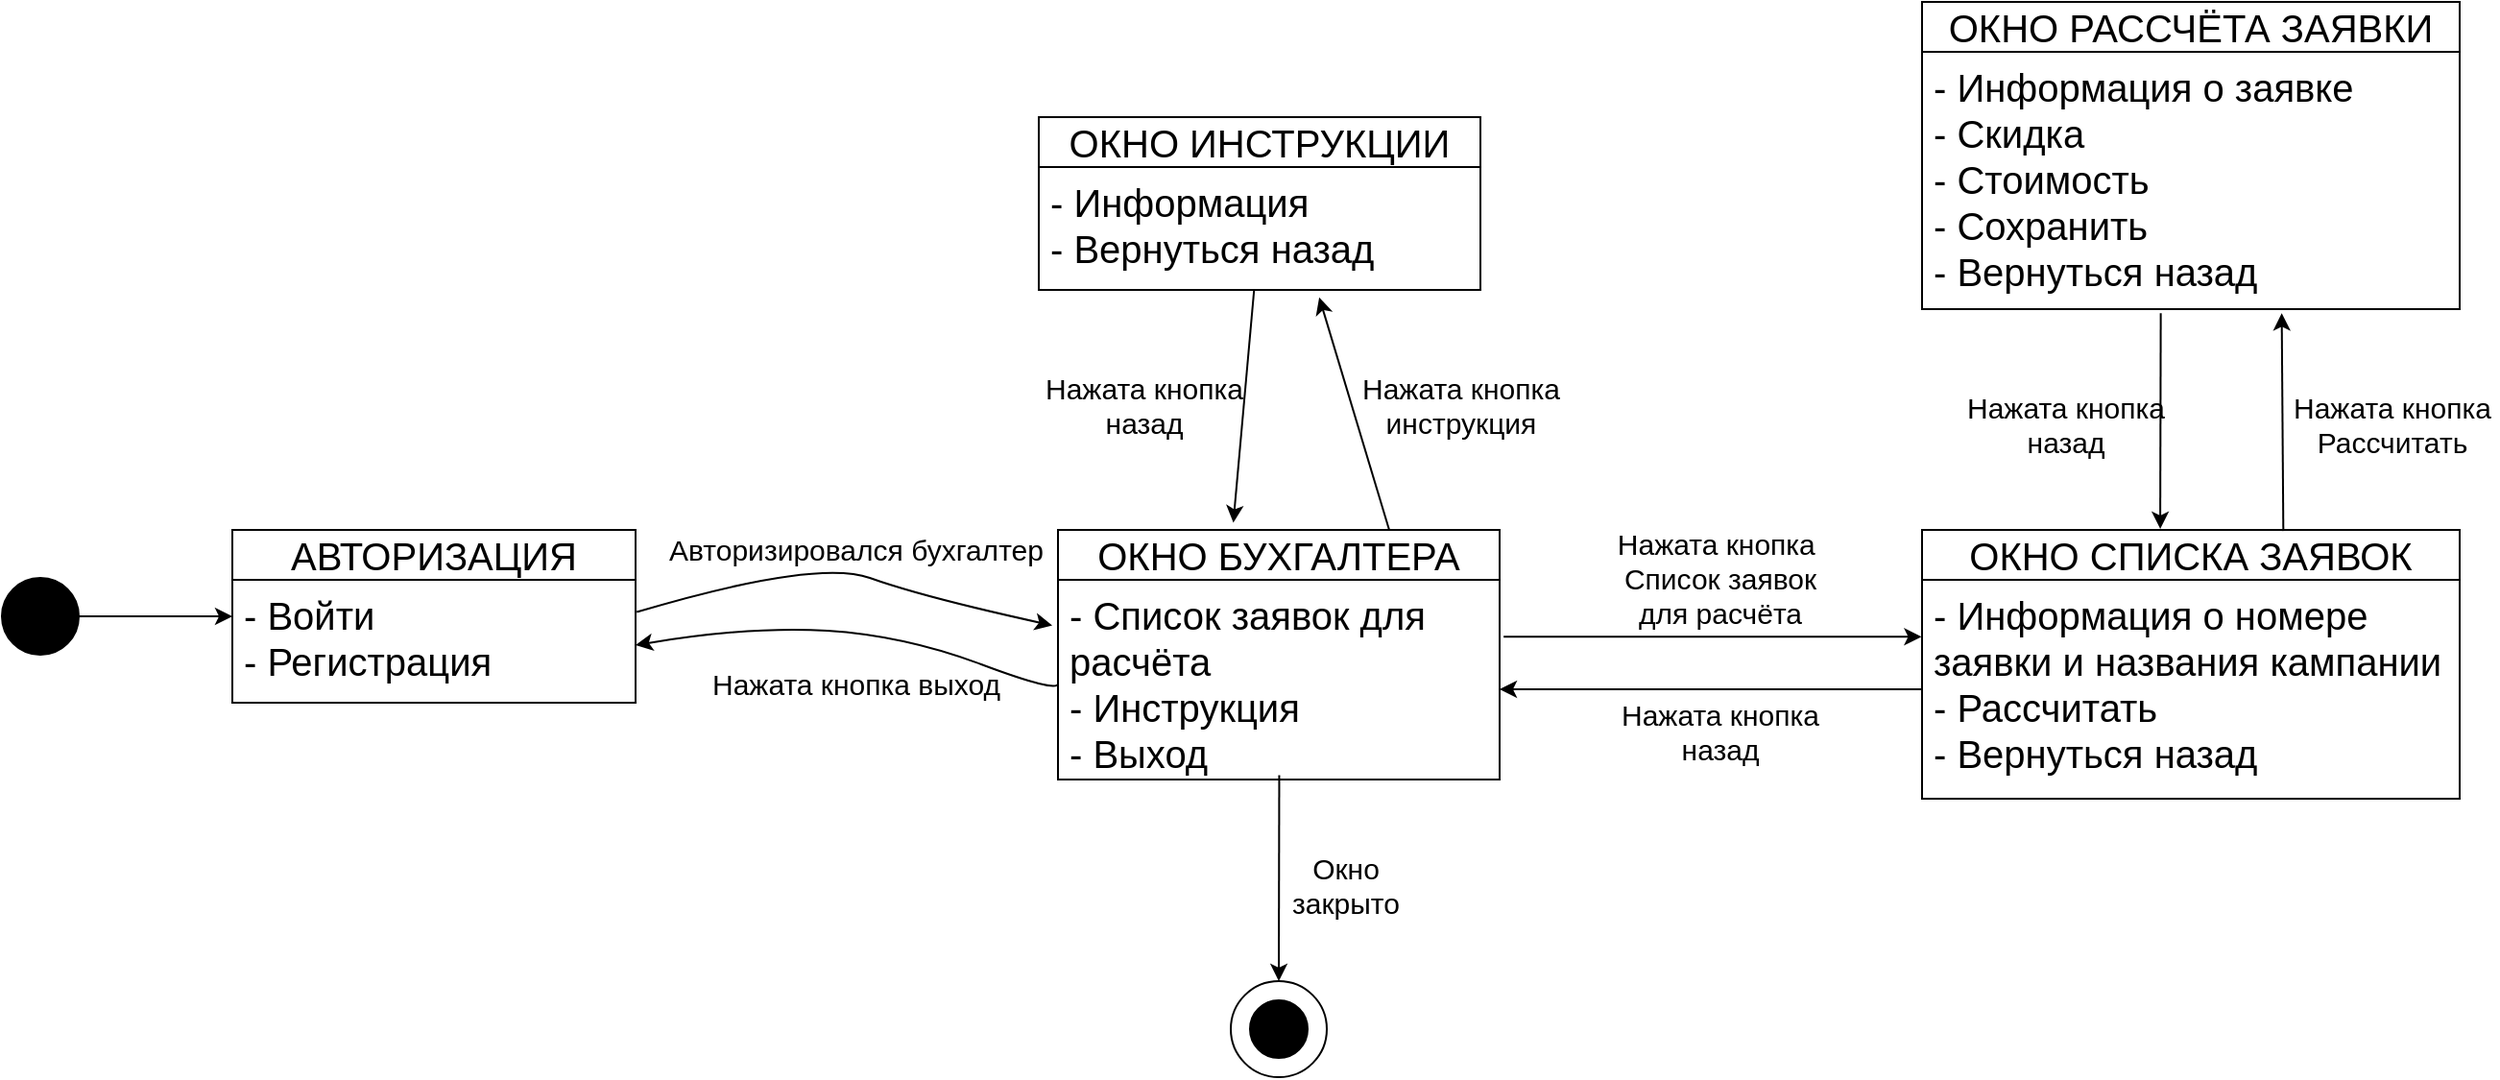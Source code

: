 <mxfile version="22.1.2" type="device">
  <diagram name="Страница — 1" id="lkYuGJLyNGcTrVCLsHxo">
    <mxGraphModel dx="1350" dy="3216" grid="1" gridSize="10" guides="1" tooltips="1" connect="1" arrows="1" fold="1" page="1" pageScale="1" pageWidth="827" pageHeight="1169" math="0" shadow="0">
      <root>
        <mxCell id="0" />
        <mxCell id="1" parent="0" />
        <mxCell id="7-FcqRPI2WA3gZW7aKjd-1" value="" style="ellipse;whiteSpace=wrap;html=1;fillColor=#000000;" vertex="1" parent="1">
          <mxGeometry x="40" y="200" width="40" height="40" as="geometry" />
        </mxCell>
        <mxCell id="7-FcqRPI2WA3gZW7aKjd-2" value="" style="endArrow=classic;html=1;rounded=0;exitX=1;exitY=0.5;exitDx=0;exitDy=0;" edge="1" parent="1" source="7-FcqRPI2WA3gZW7aKjd-1">
          <mxGeometry width="50" height="50" relative="1" as="geometry">
            <mxPoint x="280" y="400" as="sourcePoint" />
            <mxPoint x="160.0" y="220" as="targetPoint" />
          </mxGeometry>
        </mxCell>
        <mxCell id="7-FcqRPI2WA3gZW7aKjd-3" value="&lt;font style=&quot;font-size: 20px;&quot;&gt;АВТОРИЗАЦИЯ&lt;/font&gt;" style="swimlane;fontStyle=0;childLayout=stackLayout;horizontal=1;startSize=26;fillColor=none;horizontalStack=0;resizeParent=1;resizeParentMax=0;resizeLast=0;collapsible=1;marginBottom=0;whiteSpace=wrap;html=1;" vertex="1" parent="1">
          <mxGeometry x="160" y="175" width="210" height="90" as="geometry">
            <mxRectangle x="160" y="188" width="190" height="40" as="alternateBounds" />
          </mxGeometry>
        </mxCell>
        <mxCell id="7-FcqRPI2WA3gZW7aKjd-4" value="&lt;font style=&quot;font-size: 20px;&quot;&gt;- Войти&lt;br&gt;- Регистрация&lt;br&gt;&lt;/font&gt;" style="text;strokeColor=none;fillColor=none;align=left;verticalAlign=top;spacingLeft=4;spacingRight=4;overflow=hidden;rotatable=0;points=[[0,0.5],[1,0.5]];portConstraint=eastwest;whiteSpace=wrap;html=1;" vertex="1" parent="7-FcqRPI2WA3gZW7aKjd-3">
          <mxGeometry y="26" width="210" height="64" as="geometry" />
        </mxCell>
        <mxCell id="7-FcqRPI2WA3gZW7aKjd-5" value="&lt;font style=&quot;font-size: 20px;&quot;&gt;ОКНО БУХГАЛТЕРА&lt;/font&gt;" style="swimlane;fontStyle=0;childLayout=stackLayout;horizontal=1;startSize=26;fillColor=none;horizontalStack=0;resizeParent=1;resizeParentMax=0;resizeLast=0;collapsible=1;marginBottom=0;whiteSpace=wrap;html=1;" vertex="1" parent="1">
          <mxGeometry x="590" y="175" width="230" height="130" as="geometry">
            <mxRectangle x="160" y="188" width="190" height="40" as="alternateBounds" />
          </mxGeometry>
        </mxCell>
        <mxCell id="7-FcqRPI2WA3gZW7aKjd-6" value="&lt;font style=&quot;font-size: 20px;&quot;&gt;- Список заявок для расчёта&lt;br&gt;- Инструкция&lt;br&gt;- Выход&lt;br&gt;&lt;/font&gt;" style="text;strokeColor=none;fillColor=none;align=left;verticalAlign=top;spacingLeft=4;spacingRight=4;overflow=hidden;rotatable=0;points=[[0,0.5],[1,0.5]];portConstraint=eastwest;whiteSpace=wrap;html=1;" vertex="1" parent="7-FcqRPI2WA3gZW7aKjd-5">
          <mxGeometry y="26" width="230" height="104" as="geometry" />
        </mxCell>
        <mxCell id="7-FcqRPI2WA3gZW7aKjd-7" value="&lt;font style=&quot;font-size: 15px;&quot;&gt;Авторизировался бухгалтер&lt;/font&gt;" style="text;html=1;strokeColor=none;fillColor=none;align=center;verticalAlign=middle;whiteSpace=wrap;rounded=0;" vertex="1" parent="1">
          <mxGeometry x="380" y="165" width="210" height="40" as="geometry" />
        </mxCell>
        <mxCell id="7-FcqRPI2WA3gZW7aKjd-8" value="&lt;font style=&quot;font-size: 15px;&quot;&gt;Нажата кнопка выход&lt;/font&gt;" style="text;html=1;strokeColor=none;fillColor=none;align=center;verticalAlign=middle;whiteSpace=wrap;rounded=0;" vertex="1" parent="1">
          <mxGeometry x="380" y="235" width="210" height="40" as="geometry" />
        </mxCell>
        <mxCell id="7-FcqRPI2WA3gZW7aKjd-9" value="" style="curved=1;endArrow=classic;html=1;rounded=0;exitX=1;exitY=0.5;exitDx=0;exitDy=0;" edge="1" parent="1" source="7-FcqRPI2WA3gZW7aKjd-8">
          <mxGeometry width="50" height="50" relative="1" as="geometry">
            <mxPoint x="610" y="330" as="sourcePoint" />
            <mxPoint x="370" y="235" as="targetPoint" />
            <Array as="points">
              <mxPoint x="590" y="260" />
              <mxPoint x="510" y="230" />
              <mxPoint x="430" y="225" />
            </Array>
          </mxGeometry>
        </mxCell>
        <mxCell id="7-FcqRPI2WA3gZW7aKjd-10" value="" style="curved=1;endArrow=classic;html=1;rounded=0;exitX=1.003;exitY=0.262;exitDx=0;exitDy=0;exitPerimeter=0;entryX=-0.013;entryY=0.228;entryDx=0;entryDy=0;entryPerimeter=0;" edge="1" parent="1" source="7-FcqRPI2WA3gZW7aKjd-4" target="7-FcqRPI2WA3gZW7aKjd-6">
          <mxGeometry width="50" height="50" relative="1" as="geometry">
            <mxPoint x="414" y="175" as="sourcePoint" />
            <mxPoint x="580" y="218" as="targetPoint" />
            <Array as="points">
              <mxPoint x="464" y="190" />
              <mxPoint x="520" y="210" />
            </Array>
          </mxGeometry>
        </mxCell>
        <mxCell id="7-FcqRPI2WA3gZW7aKjd-11" value="" style="ellipse;whiteSpace=wrap;html=1;" vertex="1" parent="1">
          <mxGeometry x="680" y="410" width="50" height="50" as="geometry" />
        </mxCell>
        <mxCell id="7-FcqRPI2WA3gZW7aKjd-12" value="" style="ellipse;whiteSpace=wrap;html=1;fillColor=#000000;" vertex="1" parent="1">
          <mxGeometry x="690" y="420" width="30" height="30" as="geometry" />
        </mxCell>
        <mxCell id="7-FcqRPI2WA3gZW7aKjd-13" value="&lt;span style=&quot;font-size: 15px;&quot;&gt;Окно&lt;br&gt;закрыто&lt;/span&gt;" style="text;html=1;strokeColor=none;fillColor=none;align=center;verticalAlign=middle;whiteSpace=wrap;rounded=0;" vertex="1" parent="1">
          <mxGeometry x="700" y="340" width="80" height="40" as="geometry" />
        </mxCell>
        <mxCell id="7-FcqRPI2WA3gZW7aKjd-14" value="" style="endArrow=classic;html=1;rounded=0;exitX=0.501;exitY=0.978;exitDx=0;exitDy=0;exitPerimeter=0;entryX=0.5;entryY=0;entryDx=0;entryDy=0;" edge="1" parent="1" source="7-FcqRPI2WA3gZW7aKjd-6" target="7-FcqRPI2WA3gZW7aKjd-11">
          <mxGeometry width="50" height="50" relative="1" as="geometry">
            <mxPoint x="660" y="420" as="sourcePoint" />
            <mxPoint x="710" y="370" as="targetPoint" />
          </mxGeometry>
        </mxCell>
        <mxCell id="7-FcqRPI2WA3gZW7aKjd-16" value="&lt;font style=&quot;font-size: 20px;&quot;&gt;ОКНО ИНСТРУКЦИИ&lt;/font&gt;" style="swimlane;fontStyle=0;childLayout=stackLayout;horizontal=1;startSize=26;fillColor=none;horizontalStack=0;resizeParent=1;resizeParentMax=0;resizeLast=0;collapsible=1;marginBottom=0;whiteSpace=wrap;html=1;" vertex="1" parent="1">
          <mxGeometry x="580" y="-40" width="230" height="90" as="geometry">
            <mxRectangle x="160" y="188" width="190" height="40" as="alternateBounds" />
          </mxGeometry>
        </mxCell>
        <mxCell id="7-FcqRPI2WA3gZW7aKjd-17" value="&lt;font style=&quot;font-size: 20px;&quot;&gt;- Информация&lt;br&gt;- Вернуться назад&lt;br&gt;&lt;/font&gt;" style="text;strokeColor=none;fillColor=none;align=left;verticalAlign=top;spacingLeft=4;spacingRight=4;overflow=hidden;rotatable=0;points=[[0,0.5],[1,0.5]];portConstraint=eastwest;whiteSpace=wrap;html=1;" vertex="1" parent="7-FcqRPI2WA3gZW7aKjd-16">
          <mxGeometry y="26" width="230" height="64" as="geometry" />
        </mxCell>
        <mxCell id="7-FcqRPI2WA3gZW7aKjd-18" value="" style="endArrow=classic;html=1;rounded=0;exitX=0.75;exitY=0;exitDx=0;exitDy=0;entryX=0.635;entryY=1.06;entryDx=0;entryDy=0;entryPerimeter=0;" edge="1" parent="1" source="7-FcqRPI2WA3gZW7aKjd-5" target="7-FcqRPI2WA3gZW7aKjd-17">
          <mxGeometry width="50" height="50" relative="1" as="geometry">
            <mxPoint x="1020" y="400" as="sourcePoint" />
            <mxPoint x="1070" y="350" as="targetPoint" />
          </mxGeometry>
        </mxCell>
        <mxCell id="7-FcqRPI2WA3gZW7aKjd-19" value="" style="endArrow=classic;html=1;rounded=0;entryX=0.397;entryY=-0.029;entryDx=0;entryDy=0;entryPerimeter=0;" edge="1" parent="1" source="7-FcqRPI2WA3gZW7aKjd-17" target="7-FcqRPI2WA3gZW7aKjd-5">
          <mxGeometry width="50" height="50" relative="1" as="geometry">
            <mxPoint x="1010" y="270" as="sourcePoint" />
            <mxPoint x="1070" y="350" as="targetPoint" />
          </mxGeometry>
        </mxCell>
        <mxCell id="7-FcqRPI2WA3gZW7aKjd-21" value="&lt;font style=&quot;font-size: 15px;&quot;&gt;Нажата кнопка &lt;br&gt;инструкция&lt;/font&gt;" style="text;html=1;strokeColor=none;fillColor=none;align=center;verticalAlign=middle;whiteSpace=wrap;rounded=0;" vertex="1" parent="1">
          <mxGeometry x="740" y="90" width="120" height="40" as="geometry" />
        </mxCell>
        <mxCell id="7-FcqRPI2WA3gZW7aKjd-22" value="&lt;font style=&quot;font-size: 15px;&quot;&gt;Нажата кнопка назад&lt;/font&gt;" style="text;html=1;strokeColor=none;fillColor=none;align=center;verticalAlign=middle;whiteSpace=wrap;rounded=0;" vertex="1" parent="1">
          <mxGeometry x="580" y="90" width="110" height="40" as="geometry" />
        </mxCell>
        <mxCell id="7-FcqRPI2WA3gZW7aKjd-23" value="&lt;font style=&quot;font-size: 20px;&quot;&gt;ОКНО СПИСКА ЗАЯВОК&lt;/font&gt;" style="swimlane;fontStyle=0;childLayout=stackLayout;horizontal=1;startSize=26;fillColor=none;horizontalStack=0;resizeParent=1;resizeParentMax=0;resizeLast=0;collapsible=1;marginBottom=0;whiteSpace=wrap;html=1;" vertex="1" parent="1">
          <mxGeometry x="1040" y="175" width="280" height="140" as="geometry">
            <mxRectangle x="160" y="188" width="190" height="40" as="alternateBounds" />
          </mxGeometry>
        </mxCell>
        <mxCell id="7-FcqRPI2WA3gZW7aKjd-24" value="&lt;font style=&quot;font-size: 20px;&quot;&gt;- Информация о номере заявки и названия кампании&lt;br&gt;- Рассчитать&lt;br&gt;- Вернуться назад&lt;br&gt;&lt;/font&gt;" style="text;strokeColor=none;fillColor=none;align=left;verticalAlign=top;spacingLeft=4;spacingRight=4;overflow=hidden;rotatable=0;points=[[0,0.5],[1,0.5]];portConstraint=eastwest;whiteSpace=wrap;html=1;" vertex="1" parent="7-FcqRPI2WA3gZW7aKjd-23">
          <mxGeometry y="26" width="280" height="114" as="geometry" />
        </mxCell>
        <mxCell id="7-FcqRPI2WA3gZW7aKjd-25" value="" style="endArrow=classic;html=1;rounded=0;exitX=1.009;exitY=0.285;exitDx=0;exitDy=0;exitPerimeter=0;entryX=-0.001;entryY=0.26;entryDx=0;entryDy=0;entryPerimeter=0;" edge="1" parent="1" source="7-FcqRPI2WA3gZW7aKjd-6" target="7-FcqRPI2WA3gZW7aKjd-24">
          <mxGeometry width="50" height="50" relative="1" as="geometry">
            <mxPoint x="1110" y="430" as="sourcePoint" />
            <mxPoint x="1160" y="380" as="targetPoint" />
          </mxGeometry>
        </mxCell>
        <mxCell id="7-FcqRPI2WA3gZW7aKjd-26" value="" style="endArrow=classic;html=1;rounded=0;exitX=0;exitY=0.5;exitDx=0;exitDy=0;" edge="1" parent="1" source="7-FcqRPI2WA3gZW7aKjd-24">
          <mxGeometry width="50" height="50" relative="1" as="geometry">
            <mxPoint x="1110" y="430" as="sourcePoint" />
            <mxPoint x="820" y="258" as="targetPoint" />
          </mxGeometry>
        </mxCell>
        <mxCell id="7-FcqRPI2WA3gZW7aKjd-27" value="&lt;font style=&quot;font-size: 15px;&quot;&gt;Нажата кнопка назад&lt;/font&gt;" style="text;html=1;strokeColor=none;fillColor=none;align=center;verticalAlign=middle;whiteSpace=wrap;rounded=0;" vertex="1" parent="1">
          <mxGeometry x="880" y="260" width="110" height="40" as="geometry" />
        </mxCell>
        <mxCell id="7-FcqRPI2WA3gZW7aKjd-28" value="&lt;font style=&quot;font-size: 15px;&quot;&gt;Нажата кнопка&amp;nbsp;&lt;br&gt;Список заявок для расчёта&lt;br&gt;&lt;/font&gt;" style="text;html=1;strokeColor=none;fillColor=none;align=center;verticalAlign=middle;whiteSpace=wrap;rounded=0;" vertex="1" parent="1">
          <mxGeometry x="880" y="180" width="110" height="40" as="geometry" />
        </mxCell>
        <mxCell id="7-FcqRPI2WA3gZW7aKjd-29" value="&lt;font style=&quot;font-size: 20px;&quot;&gt;ОКНО РАССЧЁТА ЗАЯВКИ&lt;/font&gt;" style="swimlane;fontStyle=0;childLayout=stackLayout;horizontal=1;startSize=26;fillColor=none;horizontalStack=0;resizeParent=1;resizeParentMax=0;resizeLast=0;collapsible=1;marginBottom=0;whiteSpace=wrap;html=1;" vertex="1" parent="1">
          <mxGeometry x="1040" y="-100" width="280" height="160" as="geometry">
            <mxRectangle x="160" y="188" width="190" height="40" as="alternateBounds" />
          </mxGeometry>
        </mxCell>
        <mxCell id="7-FcqRPI2WA3gZW7aKjd-30" value="&lt;font style=&quot;font-size: 20px;&quot;&gt;- Информация о заявке&lt;br&gt;- Скидка&lt;br&gt;- Стоимость&lt;br&gt;- Сохранить&lt;br&gt;- Вернуться назад&lt;br&gt;&lt;/font&gt;" style="text;strokeColor=none;fillColor=none;align=left;verticalAlign=top;spacingLeft=4;spacingRight=4;overflow=hidden;rotatable=0;points=[[0,0.5],[1,0.5]];portConstraint=eastwest;whiteSpace=wrap;html=1;" vertex="1" parent="7-FcqRPI2WA3gZW7aKjd-29">
          <mxGeometry y="26" width="280" height="134" as="geometry" />
        </mxCell>
        <mxCell id="7-FcqRPI2WA3gZW7aKjd-31" value="" style="endArrow=classic;html=1;rounded=0;entryX=0.669;entryY=1.016;entryDx=0;entryDy=0;entryPerimeter=0;exitX=0.672;exitY=0.004;exitDx=0;exitDy=0;exitPerimeter=0;" edge="1" parent="1" source="7-FcqRPI2WA3gZW7aKjd-23" target="7-FcqRPI2WA3gZW7aKjd-30">
          <mxGeometry width="50" height="50" relative="1" as="geometry">
            <mxPoint x="1110" y="230" as="sourcePoint" />
            <mxPoint x="1160" y="180" as="targetPoint" />
          </mxGeometry>
        </mxCell>
        <mxCell id="7-FcqRPI2WA3gZW7aKjd-32" value="" style="endArrow=classic;html=1;rounded=0;exitX=0.444;exitY=1.016;exitDx=0;exitDy=0;exitPerimeter=0;entryX=0.443;entryY=-0.004;entryDx=0;entryDy=0;entryPerimeter=0;" edge="1" parent="1" source="7-FcqRPI2WA3gZW7aKjd-30" target="7-FcqRPI2WA3gZW7aKjd-23">
          <mxGeometry width="50" height="50" relative="1" as="geometry">
            <mxPoint x="1110" y="230" as="sourcePoint" />
            <mxPoint x="1164" y="170" as="targetPoint" />
          </mxGeometry>
        </mxCell>
        <mxCell id="7-FcqRPI2WA3gZW7aKjd-33" value="&lt;font style=&quot;font-size: 15px;&quot;&gt;Нажата кнопка назад&lt;/font&gt;" style="text;html=1;strokeColor=none;fillColor=none;align=center;verticalAlign=middle;whiteSpace=wrap;rounded=0;" vertex="1" parent="1">
          <mxGeometry x="1060" y="100" width="110" height="40" as="geometry" />
        </mxCell>
        <mxCell id="7-FcqRPI2WA3gZW7aKjd-34" value="&lt;font style=&quot;font-size: 15px;&quot;&gt;Нажата кнопка Рассчитать&lt;/font&gt;" style="text;html=1;strokeColor=none;fillColor=none;align=center;verticalAlign=middle;whiteSpace=wrap;rounded=0;" vertex="1" parent="1">
          <mxGeometry x="1230" y="100" width="110" height="40" as="geometry" />
        </mxCell>
      </root>
    </mxGraphModel>
  </diagram>
</mxfile>
